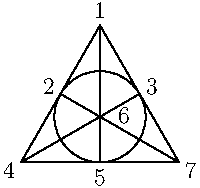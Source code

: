 import math;

size(100,0);

pair z4=(0,0);
pair z7=(2,0);
pair z1=point(rotate(60)*(z4--z7),1);

pair z5=interp(z4,z7,0.5);
pair z3=interp(z7,z1,0.5);
pair z2=interp(z1,z4,0.5);
pair z6=extension(z4,z3,z7,z2);

draw(z4--z7--z1--cycle);
draw(z4--z3);
draw(z7--z2);
draw(z1--z5);
draw(circle(z6,abs(z3-z6)));

label("1",z1,dir(z5--z1));
label("2",z2,dir(z7--z2));
label("3",z3,dir(z4--z3));
label("4",z4,dir(z3--z4));
label("5",z5,dir(z1--z5));
label("6",z6,2.5E+0.1*N);
label("7",z7,dir(z2--z7));

shipout();

